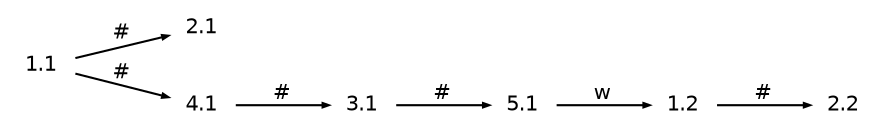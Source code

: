 digraph g
{
   graph [rankdir=LR];
   edge [arrowsize=0.3,fontsize=10,fontname=Helvetica];
   node [shape=plaintext,width=.3,height=.2,fontsize=10,fontname=Helvetica];
   1.1->2.1 [label="#"];
   1.1->4.1 [label="#"];
   1.2->2.2 [label="#"];
   3.1->5.1 [label="#"];
   4.1->3.1 [label="#"];
   5.1->1.2 [label="w"];
}
